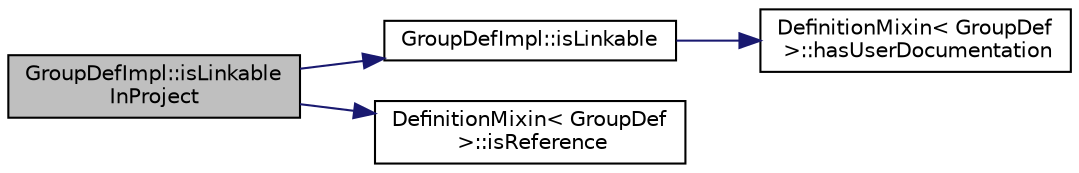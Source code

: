 digraph "GroupDefImpl::isLinkableInProject"
{
 // LATEX_PDF_SIZE
  edge [fontname="Helvetica",fontsize="10",labelfontname="Helvetica",labelfontsize="10"];
  node [fontname="Helvetica",fontsize="10",shape=record];
  rankdir="LR";
  Node1 [label="GroupDefImpl::isLinkable\lInProject",height=0.2,width=0.4,color="black", fillcolor="grey75", style="filled", fontcolor="black",tooltip=" "];
  Node1 -> Node2 [color="midnightblue",fontsize="10",style="solid"];
  Node2 [label="GroupDefImpl::isLinkable",height=0.2,width=0.4,color="black", fillcolor="white", style="filled",URL="$classGroupDefImpl.html#ae2f03246663c845a6fbad16236551adb",tooltip=" "];
  Node2 -> Node3 [color="midnightblue",fontsize="10",style="solid"];
  Node3 [label="DefinitionMixin\< GroupDef\l \>::hasUserDocumentation",height=0.2,width=0.4,color="black", fillcolor="white", style="filled",URL="$classDefinitionMixin.html#af46bca4c79a512c0780575e3ec627375",tooltip=" "];
  Node1 -> Node4 [color="midnightblue",fontsize="10",style="solid"];
  Node4 [label="DefinitionMixin\< GroupDef\l \>::isReference",height=0.2,width=0.4,color="black", fillcolor="white", style="filled",URL="$classDefinitionMixin.html#a4255a2bb5ac1e9f4f2cbe910c2c229ce",tooltip=" "];
}
